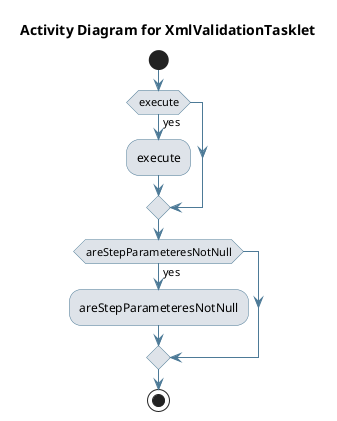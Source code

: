 @startuml
skinparam activity {
 BackgroundColor #DEE3E9 
 BorderColor #4D7A97 
 ArrowColor #4D7A97 
}
!pragma useVerticalIf on
start
title Activity Diagram for XmlValidationTasklet

if (execute) then (yes)
:execute;
endif
if (areStepParameteresNotNull) then (yes)
:areStepParameteresNotNull;
endif
stop
@enduml
